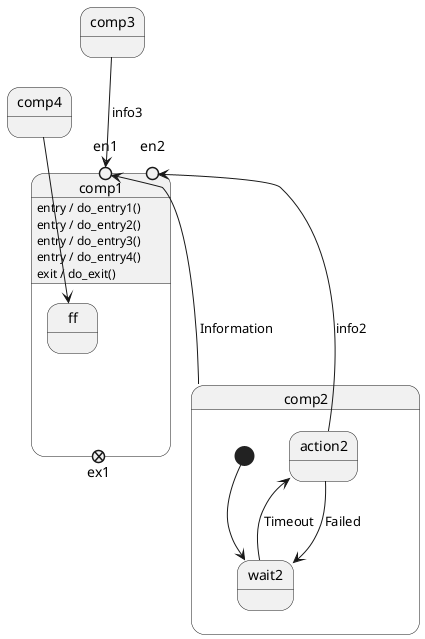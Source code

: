 {
  "sha1": "lgsefm254bq1s5x2s5axvnqu9qs8q96",
  "insertion": {
    "when": "2024-06-03T18:59:34.119Z",
    "user": "plantuml@gmail.com"
  }
}
@startuml
set separator none
state comp1 {
    comp1: entry / do_entry1()
    comp1: entry / do_entry2()
    comp1: entry / do_entry3()
    comp1: entry / do_entry4()
    comp1: exit / do_exit()

    state en1 <<entrypoint>>
    state en2 <<entrypoint>>
    state ex1 <<exitpoint>>
    state ff
}
state comp2 {
    [*] --> wait2
    wait2 -up-> action2: Timeout
    action2 --> wait2: Failed
}
state comp3 {
}
action2 -up-> en2: info2
comp2 -up-> en1: Information
comp3 -down-> en1: info3
comp4 --> ff
@enduml
